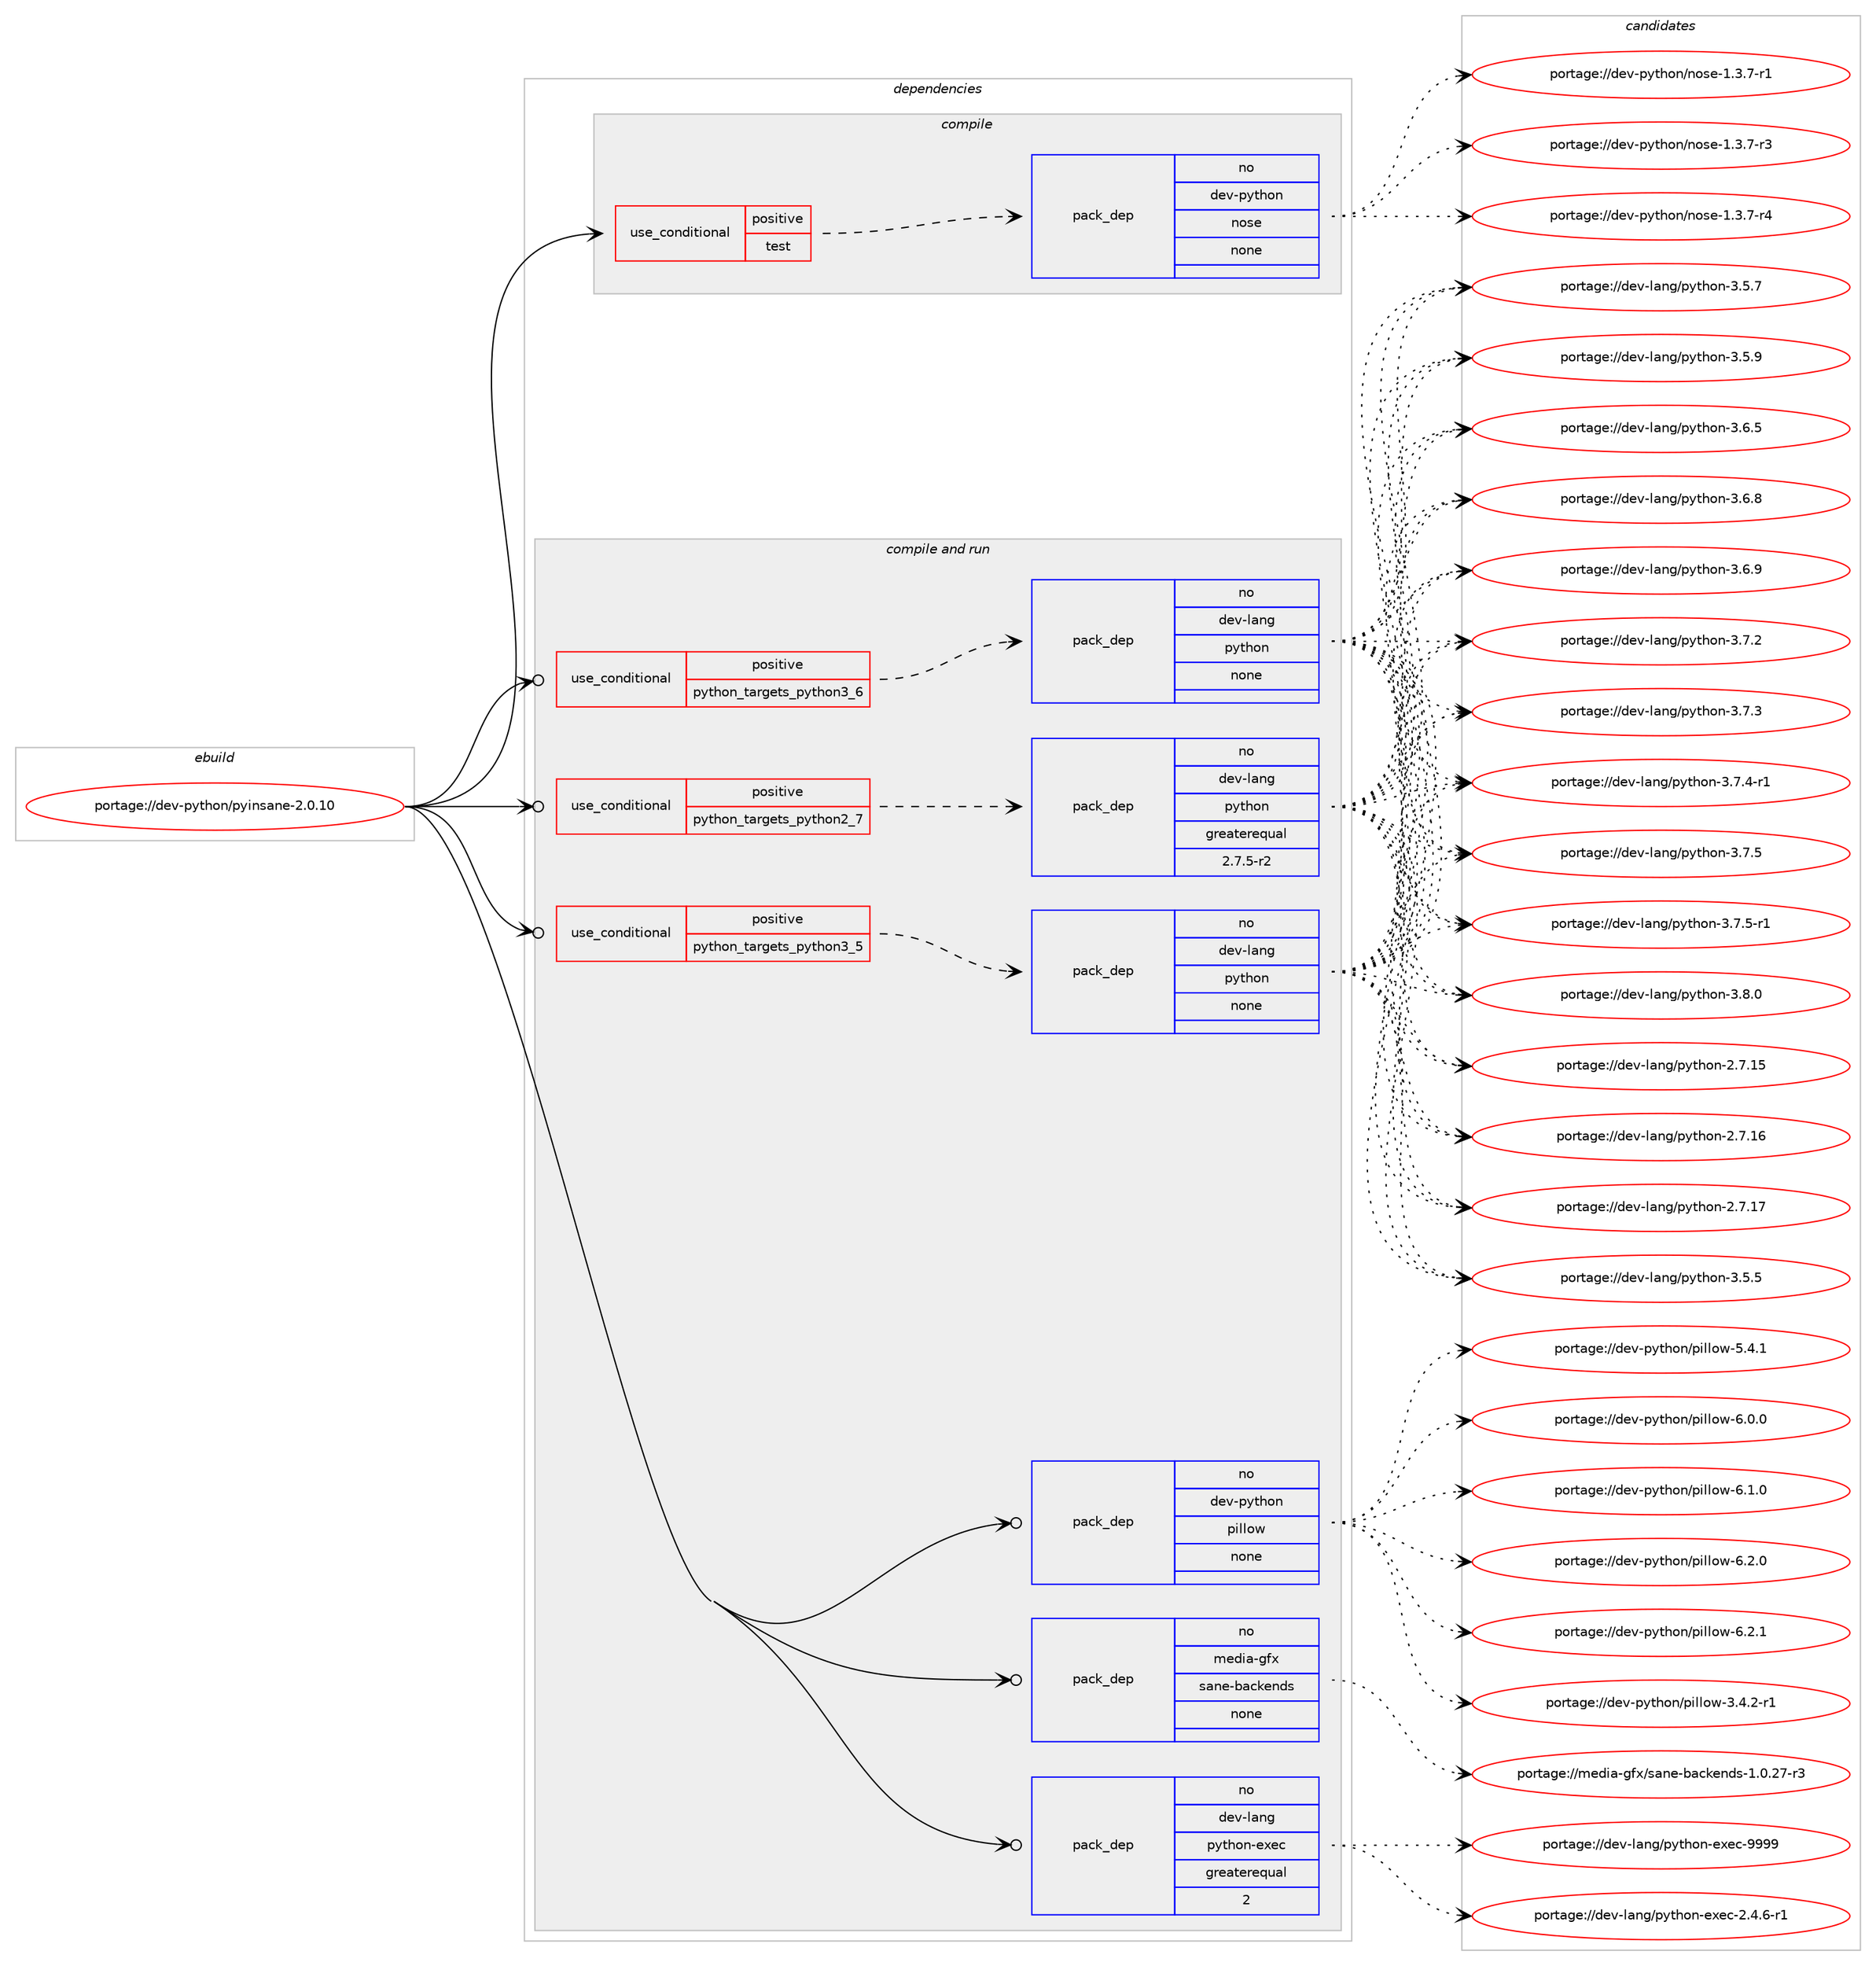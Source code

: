 digraph prolog {

# *************
# Graph options
# *************

newrank=true;
concentrate=true;
compound=true;
graph [rankdir=LR,fontname=Helvetica,fontsize=10,ranksep=1.5];#, ranksep=2.5, nodesep=0.2];
edge  [arrowhead=vee];
node  [fontname=Helvetica,fontsize=10];

# **********
# The ebuild
# **********

subgraph cluster_leftcol {
color=gray;
rank=same;
label=<<i>ebuild</i>>;
id [label="portage://dev-python/pyinsane-2.0.10", color=red, width=4, href="../dev-python/pyinsane-2.0.10.svg"];
}

# ****************
# The dependencies
# ****************

subgraph cluster_midcol {
color=gray;
label=<<i>dependencies</i>>;
subgraph cluster_compile {
fillcolor="#eeeeee";
style=filled;
label=<<i>compile</i>>;
subgraph cond35389 {
dependency161495 [label=<<TABLE BORDER="0" CELLBORDER="1" CELLSPACING="0" CELLPADDING="4"><TR><TD ROWSPAN="3" CELLPADDING="10">use_conditional</TD></TR><TR><TD>positive</TD></TR><TR><TD>test</TD></TR></TABLE>>, shape=none, color=red];
subgraph pack122738 {
dependency161496 [label=<<TABLE BORDER="0" CELLBORDER="1" CELLSPACING="0" CELLPADDING="4" WIDTH="220"><TR><TD ROWSPAN="6" CELLPADDING="30">pack_dep</TD></TR><TR><TD WIDTH="110">no</TD></TR><TR><TD>dev-python</TD></TR><TR><TD>nose</TD></TR><TR><TD>none</TD></TR><TR><TD></TD></TR></TABLE>>, shape=none, color=blue];
}
dependency161495:e -> dependency161496:w [weight=20,style="dashed",arrowhead="vee"];
}
id:e -> dependency161495:w [weight=20,style="solid",arrowhead="vee"];
}
subgraph cluster_compileandrun {
fillcolor="#eeeeee";
style=filled;
label=<<i>compile and run</i>>;
subgraph cond35390 {
dependency161497 [label=<<TABLE BORDER="0" CELLBORDER="1" CELLSPACING="0" CELLPADDING="4"><TR><TD ROWSPAN="3" CELLPADDING="10">use_conditional</TD></TR><TR><TD>positive</TD></TR><TR><TD>python_targets_python2_7</TD></TR></TABLE>>, shape=none, color=red];
subgraph pack122739 {
dependency161498 [label=<<TABLE BORDER="0" CELLBORDER="1" CELLSPACING="0" CELLPADDING="4" WIDTH="220"><TR><TD ROWSPAN="6" CELLPADDING="30">pack_dep</TD></TR><TR><TD WIDTH="110">no</TD></TR><TR><TD>dev-lang</TD></TR><TR><TD>python</TD></TR><TR><TD>greaterequal</TD></TR><TR><TD>2.7.5-r2</TD></TR></TABLE>>, shape=none, color=blue];
}
dependency161497:e -> dependency161498:w [weight=20,style="dashed",arrowhead="vee"];
}
id:e -> dependency161497:w [weight=20,style="solid",arrowhead="odotvee"];
subgraph cond35391 {
dependency161499 [label=<<TABLE BORDER="0" CELLBORDER="1" CELLSPACING="0" CELLPADDING="4"><TR><TD ROWSPAN="3" CELLPADDING="10">use_conditional</TD></TR><TR><TD>positive</TD></TR><TR><TD>python_targets_python3_5</TD></TR></TABLE>>, shape=none, color=red];
subgraph pack122740 {
dependency161500 [label=<<TABLE BORDER="0" CELLBORDER="1" CELLSPACING="0" CELLPADDING="4" WIDTH="220"><TR><TD ROWSPAN="6" CELLPADDING="30">pack_dep</TD></TR><TR><TD WIDTH="110">no</TD></TR><TR><TD>dev-lang</TD></TR><TR><TD>python</TD></TR><TR><TD>none</TD></TR><TR><TD></TD></TR></TABLE>>, shape=none, color=blue];
}
dependency161499:e -> dependency161500:w [weight=20,style="dashed",arrowhead="vee"];
}
id:e -> dependency161499:w [weight=20,style="solid",arrowhead="odotvee"];
subgraph cond35392 {
dependency161501 [label=<<TABLE BORDER="0" CELLBORDER="1" CELLSPACING="0" CELLPADDING="4"><TR><TD ROWSPAN="3" CELLPADDING="10">use_conditional</TD></TR><TR><TD>positive</TD></TR><TR><TD>python_targets_python3_6</TD></TR></TABLE>>, shape=none, color=red];
subgraph pack122741 {
dependency161502 [label=<<TABLE BORDER="0" CELLBORDER="1" CELLSPACING="0" CELLPADDING="4" WIDTH="220"><TR><TD ROWSPAN="6" CELLPADDING="30">pack_dep</TD></TR><TR><TD WIDTH="110">no</TD></TR><TR><TD>dev-lang</TD></TR><TR><TD>python</TD></TR><TR><TD>none</TD></TR><TR><TD></TD></TR></TABLE>>, shape=none, color=blue];
}
dependency161501:e -> dependency161502:w [weight=20,style="dashed",arrowhead="vee"];
}
id:e -> dependency161501:w [weight=20,style="solid",arrowhead="odotvee"];
subgraph pack122742 {
dependency161503 [label=<<TABLE BORDER="0" CELLBORDER="1" CELLSPACING="0" CELLPADDING="4" WIDTH="220"><TR><TD ROWSPAN="6" CELLPADDING="30">pack_dep</TD></TR><TR><TD WIDTH="110">no</TD></TR><TR><TD>dev-lang</TD></TR><TR><TD>python-exec</TD></TR><TR><TD>greaterequal</TD></TR><TR><TD>2</TD></TR></TABLE>>, shape=none, color=blue];
}
id:e -> dependency161503:w [weight=20,style="solid",arrowhead="odotvee"];
subgraph pack122743 {
dependency161504 [label=<<TABLE BORDER="0" CELLBORDER="1" CELLSPACING="0" CELLPADDING="4" WIDTH="220"><TR><TD ROWSPAN="6" CELLPADDING="30">pack_dep</TD></TR><TR><TD WIDTH="110">no</TD></TR><TR><TD>dev-python</TD></TR><TR><TD>pillow</TD></TR><TR><TD>none</TD></TR><TR><TD></TD></TR></TABLE>>, shape=none, color=blue];
}
id:e -> dependency161504:w [weight=20,style="solid",arrowhead="odotvee"];
subgraph pack122744 {
dependency161505 [label=<<TABLE BORDER="0" CELLBORDER="1" CELLSPACING="0" CELLPADDING="4" WIDTH="220"><TR><TD ROWSPAN="6" CELLPADDING="30">pack_dep</TD></TR><TR><TD WIDTH="110">no</TD></TR><TR><TD>media-gfx</TD></TR><TR><TD>sane-backends</TD></TR><TR><TD>none</TD></TR><TR><TD></TD></TR></TABLE>>, shape=none, color=blue];
}
id:e -> dependency161505:w [weight=20,style="solid",arrowhead="odotvee"];
}
subgraph cluster_run {
fillcolor="#eeeeee";
style=filled;
label=<<i>run</i>>;
}
}

# **************
# The candidates
# **************

subgraph cluster_choices {
rank=same;
color=gray;
label=<<i>candidates</i>>;

subgraph choice122738 {
color=black;
nodesep=1;
choiceportage10010111845112121116104111110471101111151014549465146554511449 [label="portage://dev-python/nose-1.3.7-r1", color=red, width=4,href="../dev-python/nose-1.3.7-r1.svg"];
choiceportage10010111845112121116104111110471101111151014549465146554511451 [label="portage://dev-python/nose-1.3.7-r3", color=red, width=4,href="../dev-python/nose-1.3.7-r3.svg"];
choiceportage10010111845112121116104111110471101111151014549465146554511452 [label="portage://dev-python/nose-1.3.7-r4", color=red, width=4,href="../dev-python/nose-1.3.7-r4.svg"];
dependency161496:e -> choiceportage10010111845112121116104111110471101111151014549465146554511449:w [style=dotted,weight="100"];
dependency161496:e -> choiceportage10010111845112121116104111110471101111151014549465146554511451:w [style=dotted,weight="100"];
dependency161496:e -> choiceportage10010111845112121116104111110471101111151014549465146554511452:w [style=dotted,weight="100"];
}
subgraph choice122739 {
color=black;
nodesep=1;
choiceportage10010111845108971101034711212111610411111045504655464953 [label="portage://dev-lang/python-2.7.15", color=red, width=4,href="../dev-lang/python-2.7.15.svg"];
choiceportage10010111845108971101034711212111610411111045504655464954 [label="portage://dev-lang/python-2.7.16", color=red, width=4,href="../dev-lang/python-2.7.16.svg"];
choiceportage10010111845108971101034711212111610411111045504655464955 [label="portage://dev-lang/python-2.7.17", color=red, width=4,href="../dev-lang/python-2.7.17.svg"];
choiceportage100101118451089711010347112121116104111110455146534653 [label="portage://dev-lang/python-3.5.5", color=red, width=4,href="../dev-lang/python-3.5.5.svg"];
choiceportage100101118451089711010347112121116104111110455146534655 [label="portage://dev-lang/python-3.5.7", color=red, width=4,href="../dev-lang/python-3.5.7.svg"];
choiceportage100101118451089711010347112121116104111110455146534657 [label="portage://dev-lang/python-3.5.9", color=red, width=4,href="../dev-lang/python-3.5.9.svg"];
choiceportage100101118451089711010347112121116104111110455146544653 [label="portage://dev-lang/python-3.6.5", color=red, width=4,href="../dev-lang/python-3.6.5.svg"];
choiceportage100101118451089711010347112121116104111110455146544656 [label="portage://dev-lang/python-3.6.8", color=red, width=4,href="../dev-lang/python-3.6.8.svg"];
choiceportage100101118451089711010347112121116104111110455146544657 [label="portage://dev-lang/python-3.6.9", color=red, width=4,href="../dev-lang/python-3.6.9.svg"];
choiceportage100101118451089711010347112121116104111110455146554650 [label="portage://dev-lang/python-3.7.2", color=red, width=4,href="../dev-lang/python-3.7.2.svg"];
choiceportage100101118451089711010347112121116104111110455146554651 [label="portage://dev-lang/python-3.7.3", color=red, width=4,href="../dev-lang/python-3.7.3.svg"];
choiceportage1001011184510897110103471121211161041111104551465546524511449 [label="portage://dev-lang/python-3.7.4-r1", color=red, width=4,href="../dev-lang/python-3.7.4-r1.svg"];
choiceportage100101118451089711010347112121116104111110455146554653 [label="portage://dev-lang/python-3.7.5", color=red, width=4,href="../dev-lang/python-3.7.5.svg"];
choiceportage1001011184510897110103471121211161041111104551465546534511449 [label="portage://dev-lang/python-3.7.5-r1", color=red, width=4,href="../dev-lang/python-3.7.5-r1.svg"];
choiceportage100101118451089711010347112121116104111110455146564648 [label="portage://dev-lang/python-3.8.0", color=red, width=4,href="../dev-lang/python-3.8.0.svg"];
dependency161498:e -> choiceportage10010111845108971101034711212111610411111045504655464953:w [style=dotted,weight="100"];
dependency161498:e -> choiceportage10010111845108971101034711212111610411111045504655464954:w [style=dotted,weight="100"];
dependency161498:e -> choiceportage10010111845108971101034711212111610411111045504655464955:w [style=dotted,weight="100"];
dependency161498:e -> choiceportage100101118451089711010347112121116104111110455146534653:w [style=dotted,weight="100"];
dependency161498:e -> choiceportage100101118451089711010347112121116104111110455146534655:w [style=dotted,weight="100"];
dependency161498:e -> choiceportage100101118451089711010347112121116104111110455146534657:w [style=dotted,weight="100"];
dependency161498:e -> choiceportage100101118451089711010347112121116104111110455146544653:w [style=dotted,weight="100"];
dependency161498:e -> choiceportage100101118451089711010347112121116104111110455146544656:w [style=dotted,weight="100"];
dependency161498:e -> choiceportage100101118451089711010347112121116104111110455146544657:w [style=dotted,weight="100"];
dependency161498:e -> choiceportage100101118451089711010347112121116104111110455146554650:w [style=dotted,weight="100"];
dependency161498:e -> choiceportage100101118451089711010347112121116104111110455146554651:w [style=dotted,weight="100"];
dependency161498:e -> choiceportage1001011184510897110103471121211161041111104551465546524511449:w [style=dotted,weight="100"];
dependency161498:e -> choiceportage100101118451089711010347112121116104111110455146554653:w [style=dotted,weight="100"];
dependency161498:e -> choiceportage1001011184510897110103471121211161041111104551465546534511449:w [style=dotted,weight="100"];
dependency161498:e -> choiceportage100101118451089711010347112121116104111110455146564648:w [style=dotted,weight="100"];
}
subgraph choice122740 {
color=black;
nodesep=1;
choiceportage10010111845108971101034711212111610411111045504655464953 [label="portage://dev-lang/python-2.7.15", color=red, width=4,href="../dev-lang/python-2.7.15.svg"];
choiceportage10010111845108971101034711212111610411111045504655464954 [label="portage://dev-lang/python-2.7.16", color=red, width=4,href="../dev-lang/python-2.7.16.svg"];
choiceportage10010111845108971101034711212111610411111045504655464955 [label="portage://dev-lang/python-2.7.17", color=red, width=4,href="../dev-lang/python-2.7.17.svg"];
choiceportage100101118451089711010347112121116104111110455146534653 [label="portage://dev-lang/python-3.5.5", color=red, width=4,href="../dev-lang/python-3.5.5.svg"];
choiceportage100101118451089711010347112121116104111110455146534655 [label="portage://dev-lang/python-3.5.7", color=red, width=4,href="../dev-lang/python-3.5.7.svg"];
choiceportage100101118451089711010347112121116104111110455146534657 [label="portage://dev-lang/python-3.5.9", color=red, width=4,href="../dev-lang/python-3.5.9.svg"];
choiceportage100101118451089711010347112121116104111110455146544653 [label="portage://dev-lang/python-3.6.5", color=red, width=4,href="../dev-lang/python-3.6.5.svg"];
choiceportage100101118451089711010347112121116104111110455146544656 [label="portage://dev-lang/python-3.6.8", color=red, width=4,href="../dev-lang/python-3.6.8.svg"];
choiceportage100101118451089711010347112121116104111110455146544657 [label="portage://dev-lang/python-3.6.9", color=red, width=4,href="../dev-lang/python-3.6.9.svg"];
choiceportage100101118451089711010347112121116104111110455146554650 [label="portage://dev-lang/python-3.7.2", color=red, width=4,href="../dev-lang/python-3.7.2.svg"];
choiceportage100101118451089711010347112121116104111110455146554651 [label="portage://dev-lang/python-3.7.3", color=red, width=4,href="../dev-lang/python-3.7.3.svg"];
choiceportage1001011184510897110103471121211161041111104551465546524511449 [label="portage://dev-lang/python-3.7.4-r1", color=red, width=4,href="../dev-lang/python-3.7.4-r1.svg"];
choiceportage100101118451089711010347112121116104111110455146554653 [label="portage://dev-lang/python-3.7.5", color=red, width=4,href="../dev-lang/python-3.7.5.svg"];
choiceportage1001011184510897110103471121211161041111104551465546534511449 [label="portage://dev-lang/python-3.7.5-r1", color=red, width=4,href="../dev-lang/python-3.7.5-r1.svg"];
choiceportage100101118451089711010347112121116104111110455146564648 [label="portage://dev-lang/python-3.8.0", color=red, width=4,href="../dev-lang/python-3.8.0.svg"];
dependency161500:e -> choiceportage10010111845108971101034711212111610411111045504655464953:w [style=dotted,weight="100"];
dependency161500:e -> choiceportage10010111845108971101034711212111610411111045504655464954:w [style=dotted,weight="100"];
dependency161500:e -> choiceportage10010111845108971101034711212111610411111045504655464955:w [style=dotted,weight="100"];
dependency161500:e -> choiceportage100101118451089711010347112121116104111110455146534653:w [style=dotted,weight="100"];
dependency161500:e -> choiceportage100101118451089711010347112121116104111110455146534655:w [style=dotted,weight="100"];
dependency161500:e -> choiceportage100101118451089711010347112121116104111110455146534657:w [style=dotted,weight="100"];
dependency161500:e -> choiceportage100101118451089711010347112121116104111110455146544653:w [style=dotted,weight="100"];
dependency161500:e -> choiceportage100101118451089711010347112121116104111110455146544656:w [style=dotted,weight="100"];
dependency161500:e -> choiceportage100101118451089711010347112121116104111110455146544657:w [style=dotted,weight="100"];
dependency161500:e -> choiceportage100101118451089711010347112121116104111110455146554650:w [style=dotted,weight="100"];
dependency161500:e -> choiceportage100101118451089711010347112121116104111110455146554651:w [style=dotted,weight="100"];
dependency161500:e -> choiceportage1001011184510897110103471121211161041111104551465546524511449:w [style=dotted,weight="100"];
dependency161500:e -> choiceportage100101118451089711010347112121116104111110455146554653:w [style=dotted,weight="100"];
dependency161500:e -> choiceportage1001011184510897110103471121211161041111104551465546534511449:w [style=dotted,weight="100"];
dependency161500:e -> choiceportage100101118451089711010347112121116104111110455146564648:w [style=dotted,weight="100"];
}
subgraph choice122741 {
color=black;
nodesep=1;
choiceportage10010111845108971101034711212111610411111045504655464953 [label="portage://dev-lang/python-2.7.15", color=red, width=4,href="../dev-lang/python-2.7.15.svg"];
choiceportage10010111845108971101034711212111610411111045504655464954 [label="portage://dev-lang/python-2.7.16", color=red, width=4,href="../dev-lang/python-2.7.16.svg"];
choiceportage10010111845108971101034711212111610411111045504655464955 [label="portage://dev-lang/python-2.7.17", color=red, width=4,href="../dev-lang/python-2.7.17.svg"];
choiceportage100101118451089711010347112121116104111110455146534653 [label="portage://dev-lang/python-3.5.5", color=red, width=4,href="../dev-lang/python-3.5.5.svg"];
choiceportage100101118451089711010347112121116104111110455146534655 [label="portage://dev-lang/python-3.5.7", color=red, width=4,href="../dev-lang/python-3.5.7.svg"];
choiceportage100101118451089711010347112121116104111110455146534657 [label="portage://dev-lang/python-3.5.9", color=red, width=4,href="../dev-lang/python-3.5.9.svg"];
choiceportage100101118451089711010347112121116104111110455146544653 [label="portage://dev-lang/python-3.6.5", color=red, width=4,href="../dev-lang/python-3.6.5.svg"];
choiceportage100101118451089711010347112121116104111110455146544656 [label="portage://dev-lang/python-3.6.8", color=red, width=4,href="../dev-lang/python-3.6.8.svg"];
choiceportage100101118451089711010347112121116104111110455146544657 [label="portage://dev-lang/python-3.6.9", color=red, width=4,href="../dev-lang/python-3.6.9.svg"];
choiceportage100101118451089711010347112121116104111110455146554650 [label="portage://dev-lang/python-3.7.2", color=red, width=4,href="../dev-lang/python-3.7.2.svg"];
choiceportage100101118451089711010347112121116104111110455146554651 [label="portage://dev-lang/python-3.7.3", color=red, width=4,href="../dev-lang/python-3.7.3.svg"];
choiceportage1001011184510897110103471121211161041111104551465546524511449 [label="portage://dev-lang/python-3.7.4-r1", color=red, width=4,href="../dev-lang/python-3.7.4-r1.svg"];
choiceportage100101118451089711010347112121116104111110455146554653 [label="portage://dev-lang/python-3.7.5", color=red, width=4,href="../dev-lang/python-3.7.5.svg"];
choiceportage1001011184510897110103471121211161041111104551465546534511449 [label="portage://dev-lang/python-3.7.5-r1", color=red, width=4,href="../dev-lang/python-3.7.5-r1.svg"];
choiceportage100101118451089711010347112121116104111110455146564648 [label="portage://dev-lang/python-3.8.0", color=red, width=4,href="../dev-lang/python-3.8.0.svg"];
dependency161502:e -> choiceportage10010111845108971101034711212111610411111045504655464953:w [style=dotted,weight="100"];
dependency161502:e -> choiceportage10010111845108971101034711212111610411111045504655464954:w [style=dotted,weight="100"];
dependency161502:e -> choiceportage10010111845108971101034711212111610411111045504655464955:w [style=dotted,weight="100"];
dependency161502:e -> choiceportage100101118451089711010347112121116104111110455146534653:w [style=dotted,weight="100"];
dependency161502:e -> choiceportage100101118451089711010347112121116104111110455146534655:w [style=dotted,weight="100"];
dependency161502:e -> choiceportage100101118451089711010347112121116104111110455146534657:w [style=dotted,weight="100"];
dependency161502:e -> choiceportage100101118451089711010347112121116104111110455146544653:w [style=dotted,weight="100"];
dependency161502:e -> choiceportage100101118451089711010347112121116104111110455146544656:w [style=dotted,weight="100"];
dependency161502:e -> choiceportage100101118451089711010347112121116104111110455146544657:w [style=dotted,weight="100"];
dependency161502:e -> choiceportage100101118451089711010347112121116104111110455146554650:w [style=dotted,weight="100"];
dependency161502:e -> choiceportage100101118451089711010347112121116104111110455146554651:w [style=dotted,weight="100"];
dependency161502:e -> choiceportage1001011184510897110103471121211161041111104551465546524511449:w [style=dotted,weight="100"];
dependency161502:e -> choiceportage100101118451089711010347112121116104111110455146554653:w [style=dotted,weight="100"];
dependency161502:e -> choiceportage1001011184510897110103471121211161041111104551465546534511449:w [style=dotted,weight="100"];
dependency161502:e -> choiceportage100101118451089711010347112121116104111110455146564648:w [style=dotted,weight="100"];
}
subgraph choice122742 {
color=black;
nodesep=1;
choiceportage10010111845108971101034711212111610411111045101120101994550465246544511449 [label="portage://dev-lang/python-exec-2.4.6-r1", color=red, width=4,href="../dev-lang/python-exec-2.4.6-r1.svg"];
choiceportage10010111845108971101034711212111610411111045101120101994557575757 [label="portage://dev-lang/python-exec-9999", color=red, width=4,href="../dev-lang/python-exec-9999.svg"];
dependency161503:e -> choiceportage10010111845108971101034711212111610411111045101120101994550465246544511449:w [style=dotted,weight="100"];
dependency161503:e -> choiceportage10010111845108971101034711212111610411111045101120101994557575757:w [style=dotted,weight="100"];
}
subgraph choice122743 {
color=black;
nodesep=1;
choiceportage10010111845112121116104111110471121051081081111194551465246504511449 [label="portage://dev-python/pillow-3.4.2-r1", color=red, width=4,href="../dev-python/pillow-3.4.2-r1.svg"];
choiceportage1001011184511212111610411111047112105108108111119455346524649 [label="portage://dev-python/pillow-5.4.1", color=red, width=4,href="../dev-python/pillow-5.4.1.svg"];
choiceportage1001011184511212111610411111047112105108108111119455446484648 [label="portage://dev-python/pillow-6.0.0", color=red, width=4,href="../dev-python/pillow-6.0.0.svg"];
choiceportage1001011184511212111610411111047112105108108111119455446494648 [label="portage://dev-python/pillow-6.1.0", color=red, width=4,href="../dev-python/pillow-6.1.0.svg"];
choiceportage1001011184511212111610411111047112105108108111119455446504648 [label="portage://dev-python/pillow-6.2.0", color=red, width=4,href="../dev-python/pillow-6.2.0.svg"];
choiceportage1001011184511212111610411111047112105108108111119455446504649 [label="portage://dev-python/pillow-6.2.1", color=red, width=4,href="../dev-python/pillow-6.2.1.svg"];
dependency161504:e -> choiceportage10010111845112121116104111110471121051081081111194551465246504511449:w [style=dotted,weight="100"];
dependency161504:e -> choiceportage1001011184511212111610411111047112105108108111119455346524649:w [style=dotted,weight="100"];
dependency161504:e -> choiceportage1001011184511212111610411111047112105108108111119455446484648:w [style=dotted,weight="100"];
dependency161504:e -> choiceportage1001011184511212111610411111047112105108108111119455446494648:w [style=dotted,weight="100"];
dependency161504:e -> choiceportage1001011184511212111610411111047112105108108111119455446504648:w [style=dotted,weight="100"];
dependency161504:e -> choiceportage1001011184511212111610411111047112105108108111119455446504649:w [style=dotted,weight="100"];
}
subgraph choice122744 {
color=black;
nodesep=1;
choiceportage1091011001059745103102120471159711010145989799107101110100115454946484650554511451 [label="portage://media-gfx/sane-backends-1.0.27-r3", color=red, width=4,href="../media-gfx/sane-backends-1.0.27-r3.svg"];
dependency161505:e -> choiceportage1091011001059745103102120471159711010145989799107101110100115454946484650554511451:w [style=dotted,weight="100"];
}
}

}

